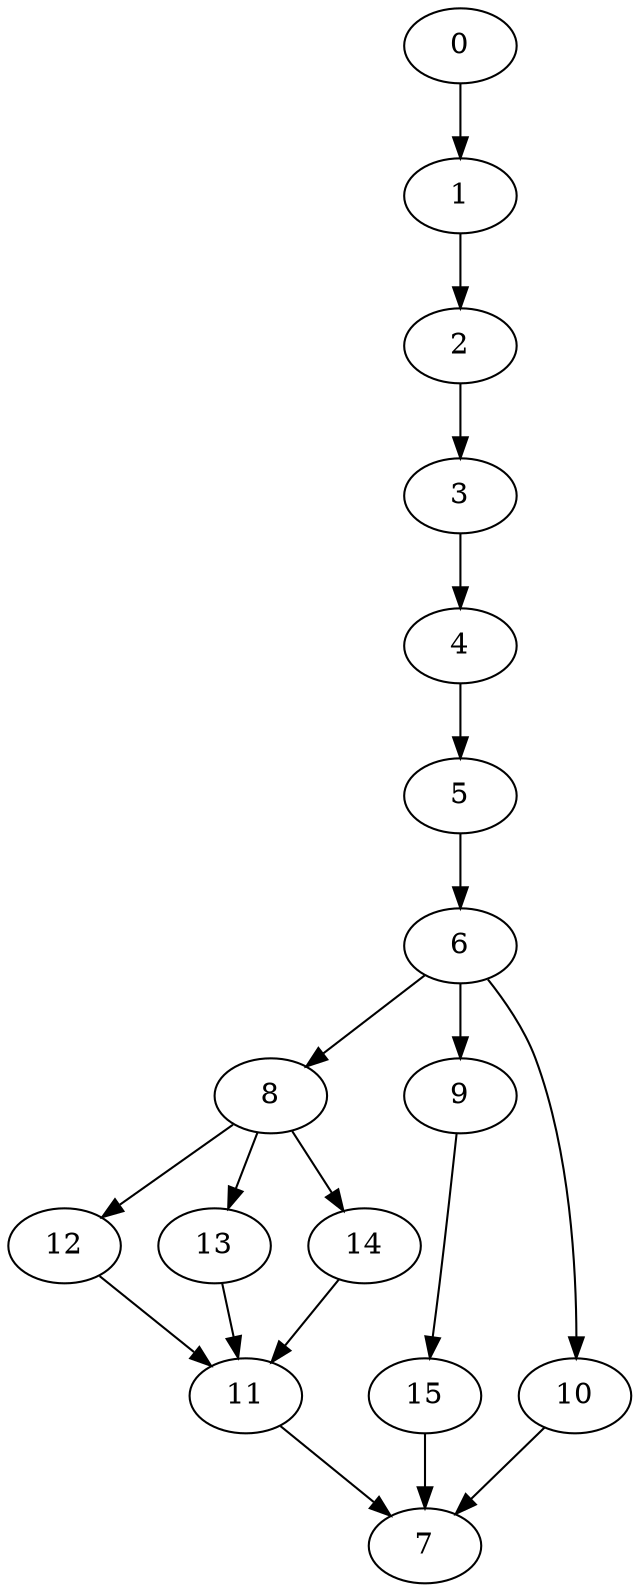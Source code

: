 digraph "SeriesParallel-MaxBf-3_Nodes_16_CCR_0.10_WeightType_Random#3" {
	graph ["Duplicate states"=0,
		GraphType=S_P,
		"Max states in OPEN"=0,
		Modes="120000ms; topo-ordered tasks, ; Pruning: task equivalence, fixed order ready list, ; F-value: ; Optimisation: best schedule length (\
SL) optimisation on equal, ",
		NumberOfTasks=16,
		"Pruned using list schedule length"=2546,
		"States removed from OPEN"=0,
		TargetSystem="Homogeneous-2",
		"Time to schedule (ms)"=177,
		"Total idle time"=495,
		"Total schedule length"=958,
		"Total sequential time"=1308,
		"Total states created"=6102
	];
	0	["Finish time"=132,
		Processor=0,
		"Start time"=0,
		Weight=132];
	1	["Finish time"=211,
		Processor=0,
		"Start time"=132,
		Weight=79];
	0 -> 1	[Weight=2];
	2	["Finish time"=277,
		Processor=0,
		"Start time"=211,
		Weight=66];
	1 -> 2	[Weight=10];
	3	["Finish time"=317,
		Processor=0,
		"Start time"=277,
		Weight=40];
	2 -> 3	[Weight=6];
	4	["Finish time"=396,
		Processor=0,
		"Start time"=317,
		Weight=79];
	3 -> 4	[Weight=5];
	5	["Finish time"=462,
		Processor=0,
		"Start time"=396,
		Weight=66];
	4 -> 5	[Weight=6];
	6	["Finish time"=488,
		Processor=0,
		"Start time"=462,
		Weight=26];
	5 -> 6	[Weight=4];
	8	["Finish time"=528,
		Processor=0,
		"Start time"=488,
		Weight=40];
	6 -> 8	[Weight=9];
	9	["Finish time"=779,
		Processor=0,
		"Start time"=660,
		Weight=119];
	6 -> 9	[Weight=2];
	10	["Finish time"=599,
		Processor=1,
		"Start time"=493,
		Weight=106];
	6 -> 10	[Weight=5];
	12	["Finish time"=660,
		Processor=0,
		"Start time"=528,
		Weight=132];
	8 -> 12	[Weight=10];
	13	["Finish time"=731,
		Processor=1,
		"Start time"=665,
		Weight=66];
	8 -> 13	[Weight=9];
	14	["Finish time"=665,
		Processor=1,
		"Start time"=599,
		Weight=66];
	8 -> 14	[Weight=8];
	11	["Finish time"=850,
		Processor=1,
		"Start time"=731,
		Weight=119];
	12 -> 11	[Weight=4];
	15	["Finish time"=845,
		Processor=0,
		"Start time"=779,
		Weight=66];
	9 -> 15	[Weight=10];
	13 -> 11	[Weight=8];
	14 -> 11	[Weight=8];
	7	["Finish time"=958,
		Processor=1,
		"Start time"=852,
		Weight=106];
	11 -> 7	[Weight=8];
	10 -> 7	[Weight=10];
	15 -> 7	[Weight=7];
}
